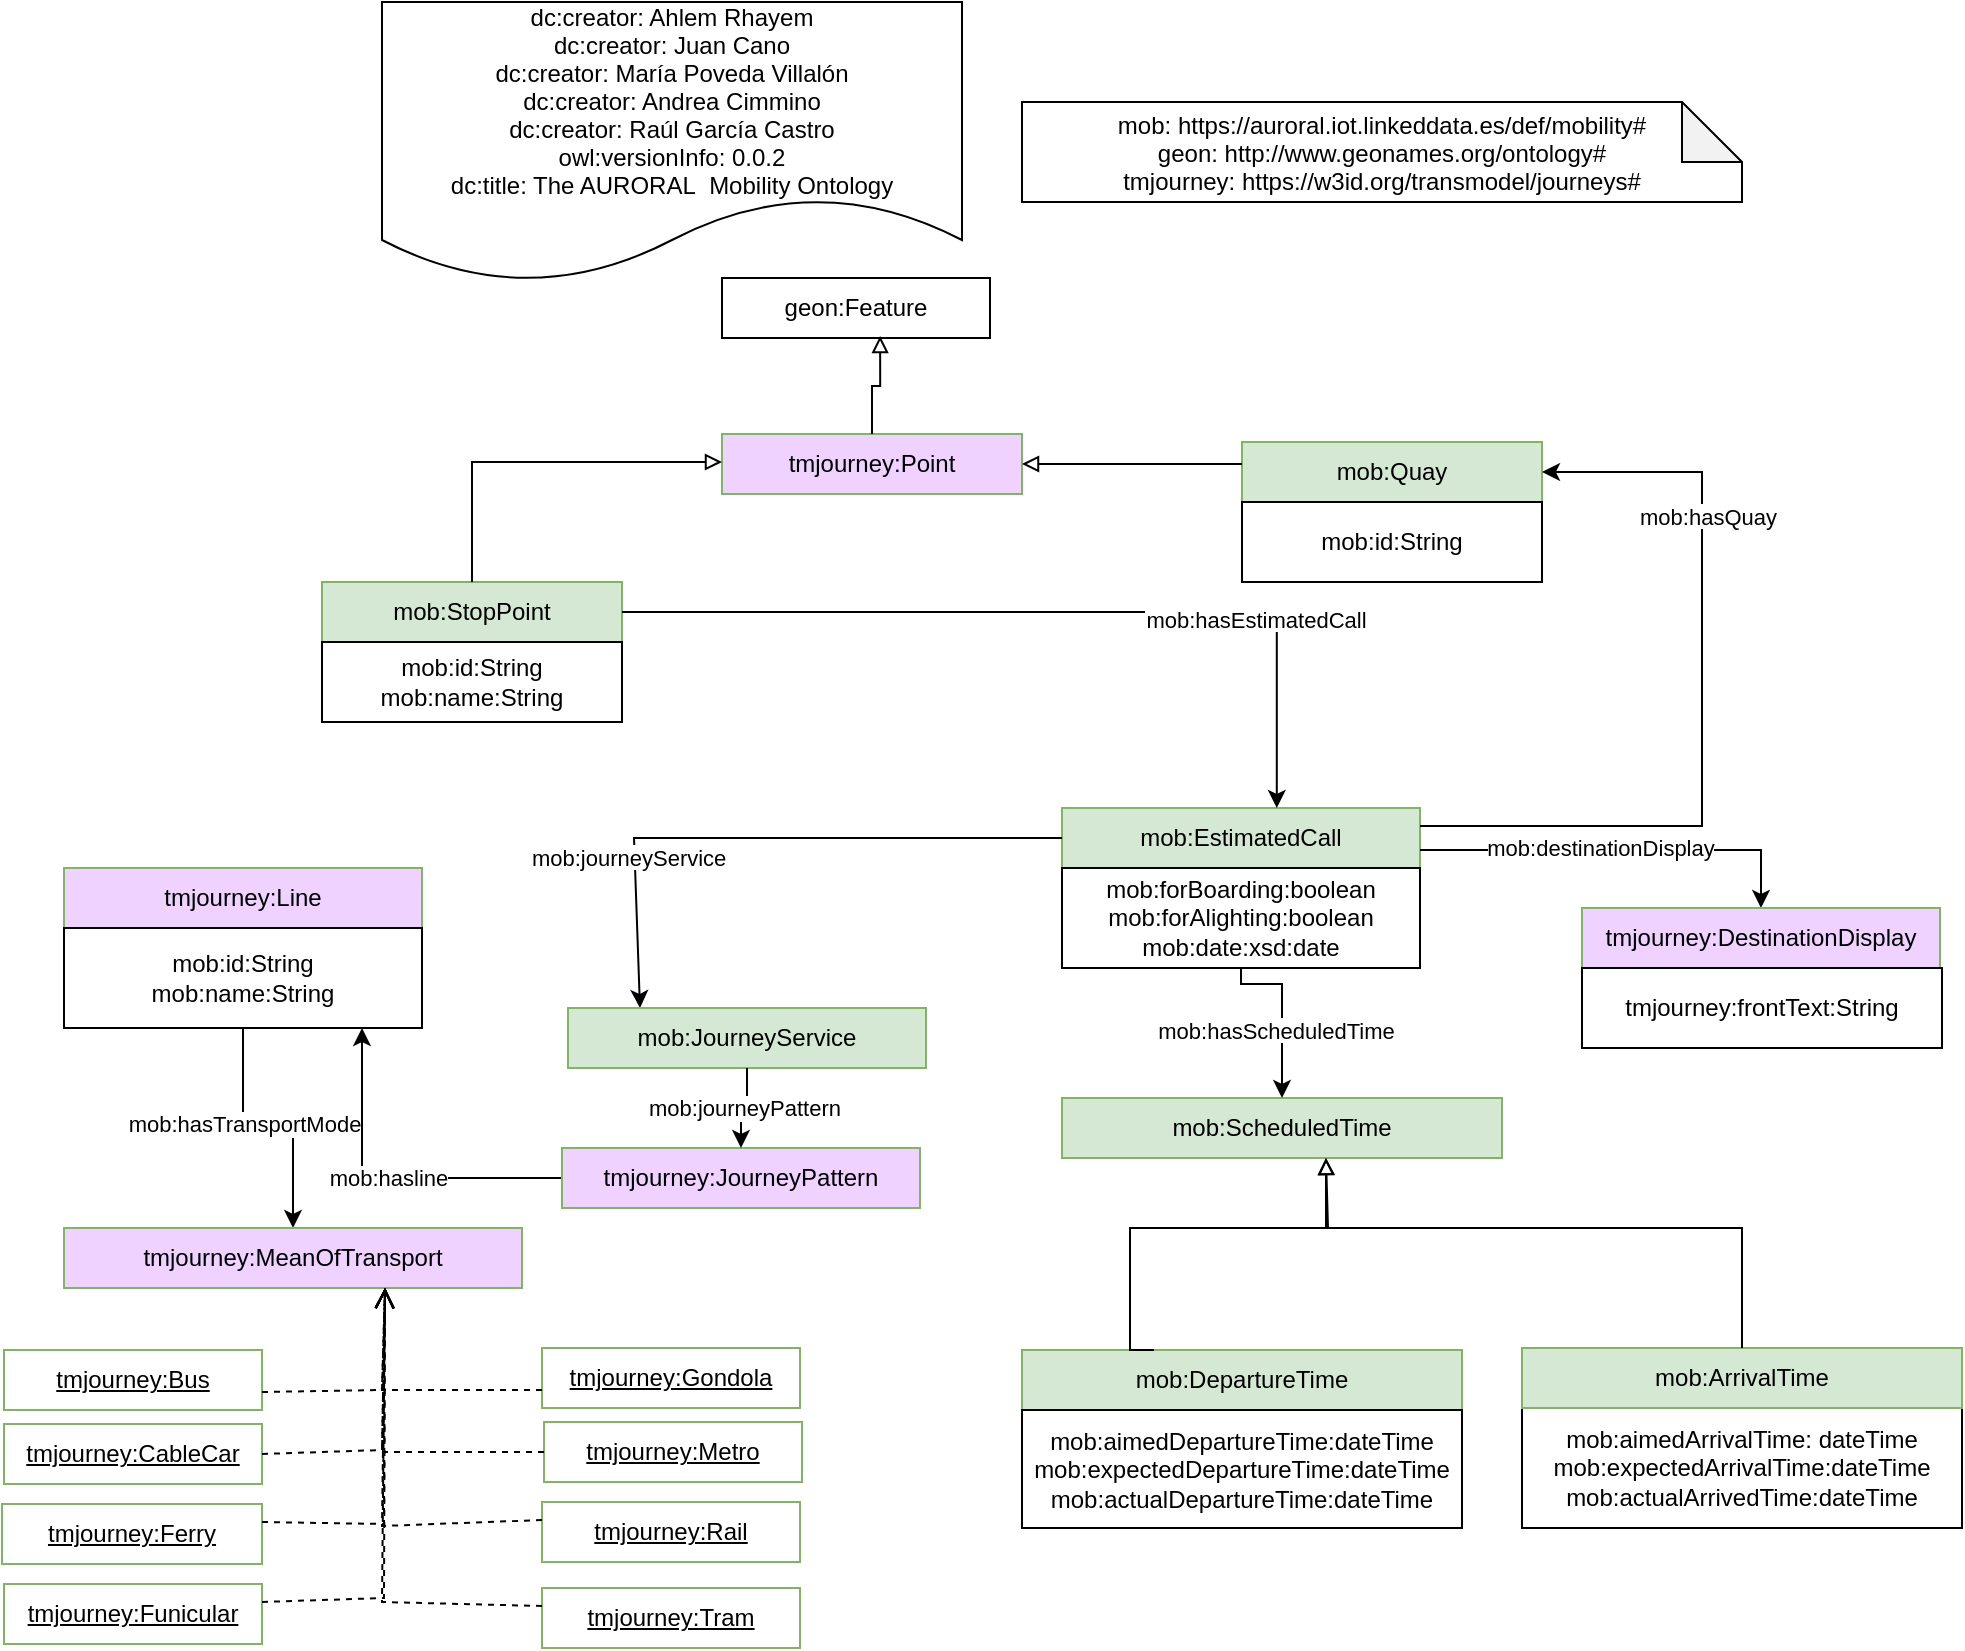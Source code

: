 <mxfile version="13.9.9" type="device"><diagram id="2FBA703fzT1AzEDHi156" name="Page-1"><mxGraphModel dx="1340" dy="1726" grid="1" gridSize="10" guides="1" tooltips="1" connect="1" arrows="1" fold="1" page="1" pageScale="1" pageWidth="850" pageHeight="1100" math="0" shadow="0"><root><mxCell id="0"/><mxCell id="1" parent="0"/><mxCell id="R_YtMdiZFJcGjvR6Em4J-1" value="dc:creator: Ahlem Rhayem&#10;dc:creator: Juan Cano&#10;dc:creator: María Poveda Villalón&#10;dc:creator: Andrea Cimmino&#10;dc:creator: Raúl García Castro&#10;owl:versionInfo: 0.0.2&#10;dc:title: The AURORAL  Mobility Ontology" style="shape=document;boundedLbl=1;" parent="1" vertex="1"><mxGeometry x="190" y="-130" width="290" height="140" as="geometry"/></mxCell><mxCell id="R_YtMdiZFJcGjvR6Em4J-2" value="&#10;mob: https://auroral.iot.linkeddata.es/def/mobility#&#10;geon: http://www.geonames.org/ontology#&#10;tmjourney: https://w3id.org/transmodel/journeys#&#10;" style="shape=note;backgroundOutline=1;darkOpacity=0.05;" parent="1" vertex="1"><mxGeometry x="510" y="-80" width="360" height="50" as="geometry"/></mxCell><mxCell id="R_YtMdiZFJcGjvR6Em4J-18" value="mob:EstimatedCall" style="rounded=0;whiteSpace=wrap;html=1;snapToPoint=1;points=[[0.1,0],[0.2,0],[0.3,0],[0.4,0],[0.5,0],[0.6,0],[0.7,0],[0.8,0],[0.9,0],[0,0.1],[0,0.3],[0,0.5],[0,0.7],[0,0.9],[0.1,1],[0.2,1],[0.3,1],[0.4,1],[0.5,1],[0.6,1],[0.7,1],[0.8,1],[0.9,1],[1,0.1],[1,0.3],[1,0.5],[1,0.7],[1,0.9]];fillColor=#d5e8d4;strokeColor=#82b366;" parent="1" vertex="1"><mxGeometry x="530" y="273.0" width="179" height="30" as="geometry"/></mxCell><mxCell id="R_YtMdiZFJcGjvR6Em4J-19" value="mob:StopPoint" style="rounded=0;whiteSpace=wrap;html=1;fillColor=#d5e8d4;strokeColor=#82b366;" parent="1" vertex="1"><mxGeometry x="160" y="160" width="150" height="30" as="geometry"/></mxCell><mxCell id="fcSz_6_OTniCgQvrrrVf-1" value="mob:id:String&lt;br&gt;mob:name:String" style="rounded=0;whiteSpace=wrap;html=1;snapToPoint=1;points=[[0.1,0],[0.2,0],[0.3,0],[0.4,0],[0.5,0],[0.6,0],[0.7,0],[0.8,0],[0.9,0],[0,0.1],[0,0.3],[0,0.5],[0,0.7],[0,0.9],[0.1,1],[0.2,1],[0.3,1],[0.4,1],[0.5,1],[0.6,1],[0.7,1],[0.8,1],[0.9,1],[1,0.1],[1,0.3],[1,0.5],[1,0.7],[1,0.9]];" parent="1" vertex="1"><mxGeometry x="160" y="190" width="150" height="40" as="geometry"/></mxCell><mxCell id="fcSz_6_OTniCgQvrrrVf-4" value="geon:Feature" style="rounded=0;whiteSpace=wrap;html=1;" parent="1" vertex="1"><mxGeometry x="360" y="8" width="134" height="30" as="geometry"/></mxCell><mxCell id="fcSz_6_OTniCgQvrrrVf-6" value="mob:ScheduledTime" style="rounded=0;whiteSpace=wrap;html=1;snapToPoint=1;points=[[0.1,0],[0.2,0],[0.3,0],[0.4,0],[0.5,0],[0.6,0],[0.7,0],[0.8,0],[0.9,0],[0,0.1],[0,0.3],[0,0.5],[0,0.7],[0,0.9],[0.1,1],[0.2,1],[0.3,1],[0.4,1],[0.5,1],[0.6,1],[0.7,1],[0.8,1],[0.9,1],[1,0.1],[1,0.3],[1,0.5],[1,0.7],[1,0.9]];fillColor=#d5e8d4;strokeColor=#82b366;" parent="1" vertex="1"><mxGeometry x="530" y="418" width="220" height="30" as="geometry"/></mxCell><mxCell id="fcSz_6_OTniCgQvrrrVf-7" value="mob:aimedArrivalTime: dateTime&lt;br&gt;mob:expectedArrivalTime:dateTime&lt;br&gt;mob:actualArrivedTime:dateTime&lt;br&gt;" style="rounded=0;whiteSpace=wrap;html=1;snapToPoint=1;points=[[0.1,0],[0.2,0],[0.3,0],[0.4,0],[0.5,0],[0.6,0],[0.7,0],[0.8,0],[0.9,0],[0,0.1],[0,0.3],[0,0.5],[0,0.7],[0,0.9],[0.1,1],[0.2,1],[0.3,1],[0.4,1],[0.5,1],[0.6,1],[0.7,1],[0.8,1],[0.9,1],[1,0.1],[1,0.3],[1,0.5],[1,0.7],[1,0.9]];" parent="1" vertex="1"><mxGeometry x="760" y="573" width="220" height="60" as="geometry"/></mxCell><mxCell id="fcSz_6_OTniCgQvrrrVf-8" style="edgeStyle=orthogonalEdgeStyle;rounded=0;orthogonalLoop=1;jettySize=auto;html=1;fontSize=11;endArrow=classic;endFill=1;" parent="1" source="R_YtMdiZFJcGjvR6Em4J-18" target="fcSz_6_OTniCgQvrrrVf-6" edge="1"><mxGeometry relative="1" as="geometry"><mxPoint x="788.5" y="323" as="sourcePoint"/><mxPoint x="705.5" y="375.5" as="targetPoint"/><Array as="points"><mxPoint x="620" y="361"/></Array></mxGeometry></mxCell><mxCell id="fcSz_6_OTniCgQvrrrVf-9" value="mob:hasScheduledTime" style="edgeLabel;align=center;verticalAlign=middle;resizable=0;points=[];fontSize=11;" parent="fcSz_6_OTniCgQvrrrVf-8" vertex="1" connectable="0"><mxGeometry x="0.491" y="-3" relative="1" as="geometry"><mxPoint as="offset"/></mxGeometry></mxCell><mxCell id="fcSz_6_OTniCgQvrrrVf-10" value="tmjourney:Line" style="rounded=0;whiteSpace=wrap;html=1;snapToPoint=1;points=[[0.1,0],[0.2,0],[0.3,0],[0.4,0],[0.5,0],[0.6,0],[0.7,0],[0.8,0],[0.9,0],[0,0.1],[0,0.3],[0,0.5],[0,0.7],[0,0.9],[0.1,1],[0.2,1],[0.3,1],[0.4,1],[0.5,1],[0.6,1],[0.7,1],[0.8,1],[0.9,1],[1,0.1],[1,0.3],[1,0.5],[1,0.7],[1,0.9]];fillColor=#EFD2FF;strokeColor=#82b366;" parent="1" vertex="1"><mxGeometry x="31" y="303.0" width="179" height="30" as="geometry"/></mxCell><mxCell id="fcSz_6_OTniCgQvrrrVf-42" value="" style="edgeStyle=orthogonalEdgeStyle;rounded=0;orthogonalLoop=1;jettySize=auto;html=1;" parent="1" source="fcSz_6_OTniCgQvrrrVf-15" target="fcSz_6_OTniCgQvrrrVf-39" edge="1"><mxGeometry relative="1" as="geometry"/></mxCell><mxCell id="fcSz_6_OTniCgQvrrrVf-43" value="mob:hasTransportMode" style="edgeLabel;html=1;align=center;verticalAlign=middle;resizable=0;points=[];" parent="fcSz_6_OTniCgQvrrrVf-42" vertex="1" connectable="0"><mxGeometry x="-0.2" y="2" relative="1" as="geometry"><mxPoint as="offset"/></mxGeometry></mxCell><mxCell id="fcSz_6_OTniCgQvrrrVf-15" value="mob:id:String&lt;br&gt;mob:name:String" style="rounded=0;whiteSpace=wrap;html=1;snapToPoint=1;points=[[0.1,0],[0.2,0],[0.3,0],[0.4,0],[0.5,0],[0.6,0],[0.7,0],[0.8,0],[0.9,0],[0,0.1],[0,0.3],[0,0.5],[0,0.7],[0,0.9],[0.1,1],[0.2,1],[0.3,1],[0.4,1],[0.5,1],[0.6,1],[0.7,1],[0.8,1],[0.9,1],[1,0.1],[1,0.3],[1,0.5],[1,0.7],[1,0.9]];" parent="1" vertex="1"><mxGeometry x="31" y="333" width="179" height="50" as="geometry"/></mxCell><mxCell id="fcSz_6_OTniCgQvrrrVf-22" value="mob:hasline" style="edgeStyle=orthogonalEdgeStyle;rounded=0;orthogonalLoop=1;jettySize=auto;html=1;" parent="1" source="fcSz_6_OTniCgQvrrrVf-16" edge="1"><mxGeometry relative="1" as="geometry"><mxPoint x="180" y="383" as="targetPoint"/><Array as="points"><mxPoint x="180" y="458"/></Array></mxGeometry></mxCell><mxCell id="fcSz_6_OTniCgQvrrrVf-16" value="tmjourney:JourneyPattern" style="rounded=0;whiteSpace=wrap;html=1;snapToPoint=1;points=[[0.1,0],[0.2,0],[0.3,0],[0.4,0],[0.5,0],[0.6,0],[0.7,0],[0.8,0],[0.9,0],[0,0.1],[0,0.3],[0,0.5],[0,0.7],[0,0.9],[0.1,1],[0.2,1],[0.3,1],[0.4,1],[0.5,1],[0.6,1],[0.7,1],[0.8,1],[0.9,1],[1,0.1],[1,0.3],[1,0.5],[1,0.7],[1,0.9]];fillColor=#EFD2FF;strokeColor=#82b366;" parent="1" vertex="1"><mxGeometry x="280" y="443.0" width="179" height="30" as="geometry"/></mxCell><mxCell id="fcSz_6_OTniCgQvrrrVf-19" value="mob:forBoarding:boolean&lt;br&gt;mob:forAlighting:boolean&lt;br&gt;mob:date:xsd:date" style="rounded=0;whiteSpace=wrap;html=1;snapToPoint=1;points=[[0.1,0],[0.2,0],[0.3,0],[0.4,0],[0.5,0],[0.6,0],[0.7,0],[0.8,0],[0.9,0],[0,0.1],[0,0.3],[0,0.5],[0,0.7],[0,0.9],[0.1,1],[0.2,1],[0.3,1],[0.4,1],[0.5,1],[0.6,1],[0.7,1],[0.8,1],[0.9,1],[1,0.1],[1,0.3],[1,0.5],[1,0.7],[1,0.9]];" parent="1" vertex="1"><mxGeometry x="530" y="303" width="179" height="50" as="geometry"/></mxCell><mxCell id="fcSz_6_OTniCgQvrrrVf-20" value="" style="edgeStyle=orthogonalEdgeStyle;rounded=0;orthogonalLoop=1;jettySize=auto;html=1;entryX=0.5;entryY=0;entryDx=0;entryDy=0;exitX=1;exitY=0.7;exitDx=0;exitDy=0;" parent="1" source="R_YtMdiZFJcGjvR6Em4J-18" target="fcSz_6_OTniCgQvrrrVf-36" edge="1"><mxGeometry relative="1" as="geometry"><mxPoint x="-30" y="383" as="sourcePoint"/><mxPoint x="43.4" y="433" as="targetPoint"/><Array as="points"><mxPoint x="880" y="294"/></Array></mxGeometry></mxCell><mxCell id="fcSz_6_OTniCgQvrrrVf-21" value="mob:destinationDisplay" style="edgeLabel;html=1;align=center;verticalAlign=middle;resizable=0;points=[];" parent="fcSz_6_OTniCgQvrrrVf-20" vertex="1" connectable="0"><mxGeometry x="-0.096" y="1" relative="1" as="geometry"><mxPoint as="offset"/></mxGeometry></mxCell><mxCell id="fcSz_6_OTniCgQvrrrVf-23" value="tmjourney:Point" style="rounded=0;whiteSpace=wrap;html=1;fillColor=#EFD2FF;strokeColor=#82b366;" parent="1" vertex="1"><mxGeometry x="360" y="86" width="150" height="30" as="geometry"/></mxCell><mxCell id="fcSz_6_OTniCgQvrrrVf-24" value="mob:Quay" style="rounded=0;whiteSpace=wrap;html=1;fillColor=#d5e8d4;strokeColor=#82b366;" parent="1" vertex="1"><mxGeometry x="620" y="90" width="150" height="30" as="geometry"/></mxCell><mxCell id="fcSz_6_OTniCgQvrrrVf-25" style="edgeStyle=orthogonalEdgeStyle;rounded=0;orthogonalLoop=1;jettySize=auto;html=1;fontSize=11;endArrow=block;endFill=0;" parent="1" source="R_YtMdiZFJcGjvR6Em4J-19" target="fcSz_6_OTniCgQvrrrVf-23" edge="1"><mxGeometry relative="1" as="geometry"><mxPoint x="250" y="60" as="targetPoint"/><mxPoint x="425" y="145" as="sourcePoint"/><Array as="points"><mxPoint x="411" y="100"/><mxPoint x="411" y="100"/></Array></mxGeometry></mxCell><mxCell id="fcSz_6_OTniCgQvrrrVf-26" style="edgeStyle=orthogonalEdgeStyle;rounded=0;orthogonalLoop=1;jettySize=auto;html=1;fontSize=11;endArrow=block;endFill=0;" parent="1" source="fcSz_6_OTniCgQvrrrVf-24" target="fcSz_6_OTniCgQvrrrVf-23" edge="1"><mxGeometry relative="1" as="geometry"><mxPoint x="370" y="55" as="targetPoint"/><mxPoint x="421" y="240" as="sourcePoint"/><Array as="points"><mxPoint x="570" y="101"/><mxPoint x="570" y="101"/></Array></mxGeometry></mxCell><mxCell id="fcSz_6_OTniCgQvrrrVf-28" style="edgeStyle=orthogonalEdgeStyle;rounded=0;orthogonalLoop=1;jettySize=auto;html=1;fontSize=11;endArrow=block;endFill=0;entryX=0.59;entryY=0.967;entryDx=0;entryDy=0;entryPerimeter=0;" parent="1" source="fcSz_6_OTniCgQvrrrVf-23" target="fcSz_6_OTniCgQvrrrVf-4" edge="1"><mxGeometry relative="1" as="geometry"><mxPoint x="520" y="60" as="targetPoint"/><mxPoint x="590" y="130" as="sourcePoint"/><Array as="points"/></mxGeometry></mxCell><mxCell id="fcSz_6_OTniCgQvrrrVf-29" style="edgeStyle=orthogonalEdgeStyle;rounded=0;orthogonalLoop=1;jettySize=auto;html=1;fontSize=11;endArrow=classic;endFill=1;entryX=0.6;entryY=0;entryDx=0;entryDy=0;" parent="1" source="R_YtMdiZFJcGjvR6Em4J-19" target="R_YtMdiZFJcGjvR6Em4J-18" edge="1"><mxGeometry relative="1" as="geometry"><mxPoint x="630" y="203" as="sourcePoint"/><mxPoint x="650" y="318" as="targetPoint"/><Array as="points"><mxPoint x="637" y="175"/></Array></mxGeometry></mxCell><mxCell id="fcSz_6_OTniCgQvrrrVf-30" value="mob:hasEstimatedCall" style="edgeLabel;align=center;verticalAlign=middle;resizable=0;points=[];fontSize=11;" parent="fcSz_6_OTniCgQvrrrVf-29" vertex="1" connectable="0"><mxGeometry x="0.491" y="-3" relative="1" as="geometry"><mxPoint as="offset"/></mxGeometry></mxCell><mxCell id="fcSz_6_OTniCgQvrrrVf-31" style="edgeStyle=orthogonalEdgeStyle;rounded=0;orthogonalLoop=1;jettySize=auto;html=1;fontSize=11;endArrow=classic;endFill=1;entryX=1;entryY=0.5;entryDx=0;entryDy=0;exitX=1;exitY=0.3;exitDx=0;exitDy=0;" parent="1" source="R_YtMdiZFJcGjvR6Em4J-18" target="fcSz_6_OTniCgQvrrrVf-24" edge="1"><mxGeometry relative="1" as="geometry"><mxPoint x="490" y="255" as="sourcePoint"/><mxPoint x="647.4" y="340" as="targetPoint"/><Array as="points"><mxPoint x="850" y="282"/><mxPoint x="850" y="105"/></Array></mxGeometry></mxCell><mxCell id="fcSz_6_OTniCgQvrrrVf-32" value="mob:hasQuay" style="edgeLabel;align=center;verticalAlign=middle;resizable=0;points=[];fontSize=11;" parent="fcSz_6_OTniCgQvrrrVf-31" vertex="1" connectable="0"><mxGeometry x="0.491" y="-3" relative="1" as="geometry"><mxPoint as="offset"/></mxGeometry></mxCell><mxCell id="fcSz_6_OTniCgQvrrrVf-33" style="edgeStyle=orthogonalEdgeStyle;rounded=0;orthogonalLoop=1;jettySize=auto;html=1;fontSize=11;endArrow=classic;endFill=1;exitX=0;exitY=0.5;exitDx=0;exitDy=0;" parent="1" source="R_YtMdiZFJcGjvR6Em4J-18" target="fcSz_6_OTniCgQvrrrVf-35" edge="1"><mxGeometry relative="1" as="geometry"><mxPoint x="352.6" y="333" as="sourcePoint"/><mxPoint x="316" y="373" as="targetPoint"/><Array as="points"><mxPoint x="316" y="288"/></Array></mxGeometry></mxCell><mxCell id="fcSz_6_OTniCgQvrrrVf-34" value="mob:journeyService" style="edgeLabel;align=center;verticalAlign=middle;resizable=0;points=[];fontSize=11;" parent="fcSz_6_OTniCgQvrrrVf-33" vertex="1" connectable="0"><mxGeometry x="0.491" y="-3" relative="1" as="geometry"><mxPoint as="offset"/></mxGeometry></mxCell><mxCell id="fcSz_6_OTniCgQvrrrVf-35" value="mob:JourneyService" style="rounded=0;whiteSpace=wrap;html=1;snapToPoint=1;points=[[0.1,0],[0.2,0],[0.3,0],[0.4,0],[0.5,0],[0.6,0],[0.7,0],[0.8,0],[0.9,0],[0,0.1],[0,0.3],[0,0.5],[0,0.7],[0,0.9],[0.1,1],[0.2,1],[0.3,1],[0.4,1],[0.5,1],[0.6,1],[0.7,1],[0.8,1],[0.9,1],[1,0.1],[1,0.3],[1,0.5],[1,0.7],[1,0.9]];fillColor=#d5e8d4;strokeColor=#82b366;" parent="1" vertex="1"><mxGeometry x="283" y="373.0" width="179" height="30" as="geometry"/></mxCell><mxCell id="fcSz_6_OTniCgQvrrrVf-36" value="tmjourney:DestinationDisplay" style="rounded=0;whiteSpace=wrap;html=1;snapToPoint=1;points=[[0.1,0],[0.2,0],[0.3,0],[0.4,0],[0.5,0],[0.6,0],[0.7,0],[0.8,0],[0.9,0],[0,0.1],[0,0.3],[0,0.5],[0,0.7],[0,0.9],[0.1,1],[0.2,1],[0.3,1],[0.4,1],[0.5,1],[0.6,1],[0.7,1],[0.8,1],[0.9,1],[1,0.1],[1,0.3],[1,0.5],[1,0.7],[1,0.9]];fillColor=#EFD2FF;strokeColor=#82b366;" parent="1" vertex="1"><mxGeometry x="790" y="323.0" width="179" height="30" as="geometry"/></mxCell><mxCell id="fcSz_6_OTniCgQvrrrVf-37" value="tmjourney:frontText:String" style="rounded=0;whiteSpace=wrap;html=1;snapToPoint=1;points=[[0.1,0],[0.2,0],[0.3,0],[0.4,0],[0.5,0],[0.6,0],[0.7,0],[0.8,0],[0.9,0],[0,0.1],[0,0.3],[0,0.5],[0,0.7],[0,0.9],[0.1,1],[0.2,1],[0.3,1],[0.4,1],[0.5,1],[0.6,1],[0.7,1],[0.8,1],[0.9,1],[1,0.1],[1,0.3],[1,0.5],[1,0.7],[1,0.9]];" parent="1" vertex="1"><mxGeometry x="790" y="353" width="180" height="40" as="geometry"/></mxCell><mxCell id="fcSz_6_OTniCgQvrrrVf-38" value="mob:journeyPattern" style="edgeStyle=orthogonalEdgeStyle;rounded=0;orthogonalLoop=1;jettySize=auto;html=1;exitX=0.5;exitY=1;exitDx=0;exitDy=0;" parent="1" source="fcSz_6_OTniCgQvrrrVf-35" target="fcSz_6_OTniCgQvrrrVf-16" edge="1"><mxGeometry relative="1" as="geometry"><mxPoint x="290" y="468" as="sourcePoint"/><mxPoint x="190" y="393" as="targetPoint"/><Array as="points"/></mxGeometry></mxCell><mxCell id="fcSz_6_OTniCgQvrrrVf-39" value="tmjourney:MeanOfTransport" style="rounded=0;whiteSpace=wrap;html=1;snapToPoint=1;points=[[0.1,0],[0.2,0],[0.3,0],[0.4,0],[0.5,0],[0.6,0],[0.7,0],[0.8,0],[0.9,0],[0,0.1],[0,0.3],[0,0.5],[0,0.7],[0,0.9],[0.1,1],[0.2,1],[0.3,1],[0.4,1],[0.5,1],[0.6,1],[0.7,1],[0.8,1],[0.9,1],[1,0.1],[1,0.3],[1,0.5],[1,0.7],[1,0.9]];fillColor=#EFD2FF;strokeColor=#82b366;" parent="1" vertex="1"><mxGeometry x="31" y="483" width="229" height="30" as="geometry"/></mxCell><mxCell id="fcSz_6_OTniCgQvrrrVf-40" value="mob:id:String" style="rounded=0;whiteSpace=wrap;html=1;snapToPoint=1;points=[[0.1,0],[0.2,0],[0.3,0],[0.4,0],[0.5,0],[0.6,0],[0.7,0],[0.8,0],[0.9,0],[0,0.1],[0,0.3],[0,0.5],[0,0.7],[0,0.9],[0.1,1],[0.2,1],[0.3,1],[0.4,1],[0.5,1],[0.6,1],[0.7,1],[0.8,1],[0.9,1],[1,0.1],[1,0.3],[1,0.5],[1,0.7],[1,0.9]];" parent="1" vertex="1"><mxGeometry x="620" y="120" width="150" height="40" as="geometry"/></mxCell><mxCell id="xMN9a1amkkjocRfLm9ea-1" value="mob:ArrivalTime" style="rounded=0;whiteSpace=wrap;html=1;snapToPoint=1;points=[[0.1,0],[0.2,0],[0.3,0],[0.4,0],[0.5,0],[0.6,0],[0.7,0],[0.8,0],[0.9,0],[0,0.1],[0,0.3],[0,0.5],[0,0.7],[0,0.9],[0.1,1],[0.2,1],[0.3,1],[0.4,1],[0.5,1],[0.6,1],[0.7,1],[0.8,1],[0.9,1],[1,0.1],[1,0.3],[1,0.5],[1,0.7],[1,0.9]];fillColor=#d5e8d4;strokeColor=#82b366;" parent="1" vertex="1"><mxGeometry x="760" y="543" width="220" height="30" as="geometry"/></mxCell><mxCell id="xMN9a1amkkjocRfLm9ea-2" value="mob:DepartureTime" style="rounded=0;whiteSpace=wrap;html=1;snapToPoint=1;points=[[0.1,0],[0.2,0],[0.3,0],[0.4,0],[0.5,0],[0.6,0],[0.7,0],[0.8,0],[0.9,0],[0,0.1],[0,0.3],[0,0.5],[0,0.7],[0,0.9],[0.1,1],[0.2,1],[0.3,1],[0.4,1],[0.5,1],[0.6,1],[0.7,1],[0.8,1],[0.9,1],[1,0.1],[1,0.3],[1,0.5],[1,0.7],[1,0.9]];fillColor=#d5e8d4;strokeColor=#82b366;" parent="1" vertex="1"><mxGeometry x="510" y="544" width="220" height="30" as="geometry"/></mxCell><mxCell id="xMN9a1amkkjocRfLm9ea-3" style="edgeStyle=orthogonalEdgeStyle;rounded=0;orthogonalLoop=1;jettySize=auto;html=1;fontSize=11;endArrow=block;endFill=0;exitX=0.5;exitY=0;exitDx=0;exitDy=0;" parent="1" source="xMN9a1amkkjocRfLm9ea-1" target="fcSz_6_OTniCgQvrrrVf-6" edge="1"><mxGeometry relative="1" as="geometry"><mxPoint x="740" y="473" as="targetPoint"/><mxPoint x="850" y="473" as="sourcePoint"/><Array as="points"><mxPoint x="870" y="483"/><mxPoint x="663" y="483"/></Array></mxGeometry></mxCell><mxCell id="xMN9a1amkkjocRfLm9ea-5" style="edgeStyle=orthogonalEdgeStyle;rounded=0;orthogonalLoop=1;jettySize=auto;html=1;fontSize=11;endArrow=block;endFill=0;entryX=0.6;entryY=1;entryDx=0;entryDy=0;exitX=0.3;exitY=0;exitDx=0;exitDy=0;" parent="1" target="fcSz_6_OTniCgQvrrrVf-6" edge="1" source="xMN9a1amkkjocRfLm9ea-2"><mxGeometry relative="1" as="geometry"><mxPoint x="463.04" y="443.0" as="targetPoint"/><mxPoint x="564" y="543" as="sourcePoint"/><Array as="points"><mxPoint x="564" y="544"/><mxPoint x="564" y="483"/><mxPoint x="662" y="483"/></Array></mxGeometry></mxCell><mxCell id="xMN9a1amkkjocRfLm9ea-6" value="mob:aimedDepartureTime:dateTime&lt;br&gt;mob:expectedDepartureTime:dateTime&lt;br&gt;mob:actualDepartureTime:dateTime" style="rounded=0;whiteSpace=wrap;html=1;snapToPoint=1;points=[[0.1,0],[0.2,0],[0.3,0],[0.4,0],[0.5,0],[0.6,0],[0.7,0],[0.8,0],[0.9,0],[0,0.1],[0,0.3],[0,0.5],[0,0.7],[0,0.9],[0.1,1],[0.2,1],[0.3,1],[0.4,1],[0.5,1],[0.6,1],[0.7,1],[0.8,1],[0.9,1],[1,0.1],[1,0.3],[1,0.5],[1,0.7],[1,0.9]];" parent="1" vertex="1"><mxGeometry x="510" y="574" width="220" height="59" as="geometry"/></mxCell><mxCell id="JS3Xg5dDGrHYl1Uu5zOT-1" value="&lt;u&gt;tmjourney:Bus&lt;/u&gt;" style="rounded=0;whiteSpace=wrap;html=1;snapToPoint=1;points=[[0.1,0],[0.2,0],[0.3,0],[0.4,0],[0.5,0],[0.6,0],[0.7,0],[0.8,0],[0.9,0],[0,0.1],[0,0.3],[0,0.5],[0,0.7],[0,0.9],[0.1,1],[0.2,1],[0.3,1],[0.4,1],[0.5,1],[0.6,1],[0.7,1],[0.8,1],[0.9,1],[1,0.1],[1,0.3],[1,0.5],[1,0.7],[1,0.9]];fillColor=#FFFFFF;strokeColor=#82b366;" vertex="1" parent="1"><mxGeometry x="1" y="544" width="129" height="30" as="geometry"/></mxCell><mxCell id="JS3Xg5dDGrHYl1Uu5zOT-2" value="&lt;u&gt;tmjourney:CableCar&lt;/u&gt;" style="rounded=0;whiteSpace=wrap;html=1;snapToPoint=1;points=[[0.1,0],[0.2,0],[0.3,0],[0.4,0],[0.5,0],[0.6,0],[0.7,0],[0.8,0],[0.9,0],[0,0.1],[0,0.3],[0,0.5],[0,0.7],[0,0.9],[0.1,1],[0.2,1],[0.3,1],[0.4,1],[0.5,1],[0.6,1],[0.7,1],[0.8,1],[0.9,1],[1,0.1],[1,0.3],[1,0.5],[1,0.7],[1,0.9]];fillColor=#FFFFFF;strokeColor=#82b366;" vertex="1" parent="1"><mxGeometry x="1" y="581" width="129" height="30" as="geometry"/></mxCell><mxCell id="JS3Xg5dDGrHYl1Uu5zOT-3" value="&lt;u&gt;tmjourney:Ferry&lt;/u&gt;" style="rounded=0;whiteSpace=wrap;html=1;snapToPoint=1;points=[[0.1,0],[0.2,0],[0.3,0],[0.4,0],[0.5,0],[0.6,0],[0.7,0],[0.8,0],[0.9,0],[0,0.1],[0,0.3],[0,0.5],[0,0.7],[0,0.9],[0.1,1],[0.2,1],[0.3,1],[0.4,1],[0.5,1],[0.6,1],[0.7,1],[0.8,1],[0.9,1],[1,0.1],[1,0.3],[1,0.5],[1,0.7],[1,0.9]];fillColor=#FFFFFF;strokeColor=#82b366;" vertex="1" parent="1"><mxGeometry y="621" width="130" height="30" as="geometry"/></mxCell><mxCell id="JS3Xg5dDGrHYl1Uu5zOT-4" value="&lt;u&gt;tmjourney:Funicular&lt;/u&gt;" style="rounded=0;whiteSpace=wrap;html=1;snapToPoint=1;points=[[0.1,0],[0.2,0],[0.3,0],[0.4,0],[0.5,0],[0.6,0],[0.7,0],[0.8,0],[0.9,0],[0,0.1],[0,0.3],[0,0.5],[0,0.7],[0,0.9],[0.1,1],[0.2,1],[0.3,1],[0.4,1],[0.5,1],[0.6,1],[0.7,1],[0.8,1],[0.9,1],[1,0.1],[1,0.3],[1,0.5],[1,0.7],[1,0.9]];fillColor=#FFFFFF;strokeColor=#82b366;" vertex="1" parent="1"><mxGeometry x="1" y="661" width="129" height="30" as="geometry"/></mxCell><mxCell id="JS3Xg5dDGrHYl1Uu5zOT-5" value="&lt;u&gt;tmjourney:Gondola&lt;/u&gt;" style="rounded=0;whiteSpace=wrap;html=1;snapToPoint=1;points=[[0.1,0],[0.2,0],[0.3,0],[0.4,0],[0.5,0],[0.6,0],[0.7,0],[0.8,0],[0.9,0],[0,0.1],[0,0.3],[0,0.5],[0,0.7],[0,0.9],[0.1,1],[0.2,1],[0.3,1],[0.4,1],[0.5,1],[0.6,1],[0.7,1],[0.8,1],[0.9,1],[1,0.1],[1,0.3],[1,0.5],[1,0.7],[1,0.9]];fillColor=#FFFFFF;strokeColor=#82b366;" vertex="1" parent="1"><mxGeometry x="270" y="543" width="129" height="30" as="geometry"/></mxCell><mxCell id="JS3Xg5dDGrHYl1Uu5zOT-7" value="&lt;u&gt;tmjourney:Metro&lt;/u&gt;" style="rounded=0;whiteSpace=wrap;html=1;snapToPoint=1;points=[[0.1,0],[0.2,0],[0.3,0],[0.4,0],[0.5,0],[0.6,0],[0.7,0],[0.8,0],[0.9,0],[0,0.1],[0,0.3],[0,0.5],[0,0.7],[0,0.9],[0.1,1],[0.2,1],[0.3,1],[0.4,1],[0.5,1],[0.6,1],[0.7,1],[0.8,1],[0.9,1],[1,0.1],[1,0.3],[1,0.5],[1,0.7],[1,0.9]];fillColor=#FFFFFF;strokeColor=#82b366;" vertex="1" parent="1"><mxGeometry x="271" y="580" width="129" height="30" as="geometry"/></mxCell><mxCell id="JS3Xg5dDGrHYl1Uu5zOT-8" value="&lt;u&gt;tmjourney:Rail&lt;/u&gt;" style="rounded=0;whiteSpace=wrap;html=1;snapToPoint=1;points=[[0.1,0],[0.2,0],[0.3,0],[0.4,0],[0.5,0],[0.6,0],[0.7,0],[0.8,0],[0.9,0],[0,0.1],[0,0.3],[0,0.5],[0,0.7],[0,0.9],[0.1,1],[0.2,1],[0.3,1],[0.4,1],[0.5,1],[0.6,1],[0.7,1],[0.8,1],[0.9,1],[1,0.1],[1,0.3],[1,0.5],[1,0.7],[1,0.9]];fillColor=#FFFFFF;strokeColor=#82b366;" vertex="1" parent="1"><mxGeometry x="270" y="620" width="129" height="30" as="geometry"/></mxCell><mxCell id="JS3Xg5dDGrHYl1Uu5zOT-9" value="&lt;u&gt;tmjourney:Tram&lt;/u&gt;" style="rounded=0;whiteSpace=wrap;html=1;snapToPoint=1;points=[[0.1,0],[0.2,0],[0.3,0],[0.4,0],[0.5,0],[0.6,0],[0.7,0],[0.8,0],[0.9,0],[0,0.1],[0,0.3],[0,0.5],[0,0.7],[0,0.9],[0.1,1],[0.2,1],[0.3,1],[0.4,1],[0.5,1],[0.6,1],[0.7,1],[0.8,1],[0.9,1],[1,0.1],[1,0.3],[1,0.5],[1,0.7],[1,0.9]];fillColor=#FFFFFF;strokeColor=#82b366;" vertex="1" parent="1"><mxGeometry x="270" y="663" width="129" height="30" as="geometry"/></mxCell><mxCell id="JS3Xg5dDGrHYl1Uu5zOT-18" value="" style="endArrow=open;html=1;fontColor=#000099;endFill=0;dashed=1;endSize=8;exitX=0;exitY=0.7;exitDx=0;exitDy=0;edgeStyle=orthogonalEdgeStyle;arcSize=0;" edge="1" parent="1" source="JS3Xg5dDGrHYl1Uu5zOT-5" target="fcSz_6_OTniCgQvrrrVf-39"><mxGeometry width="50" height="50" relative="1" as="geometry"><mxPoint x="227.2" y="540" as="sourcePoint"/><mxPoint x="190.0" y="506.5" as="targetPoint"/><Array as="points"><mxPoint x="190" y="564"/></Array></mxGeometry></mxCell><mxCell id="JS3Xg5dDGrHYl1Uu5zOT-20" value="" style="endArrow=open;html=1;fontColor=#000099;endFill=0;dashed=1;endSize=8;edgeStyle=orthogonalEdgeStyle;arcSize=0;" edge="1" parent="1" source="JS3Xg5dDGrHYl1Uu5zOT-9" target="fcSz_6_OTniCgQvrrrVf-39"><mxGeometry width="50" height="50" relative="1" as="geometry"><mxPoint x="270" y="672" as="sourcePoint"/><mxPoint x="191" y="621" as="targetPoint"/><Array as="points"><mxPoint x="190" y="670"/></Array></mxGeometry></mxCell><mxCell id="JS3Xg5dDGrHYl1Uu5zOT-21" value="" style="endArrow=open;html=1;fontColor=#000099;endFill=0;dashed=1;endSize=8;edgeStyle=orthogonalEdgeStyle;arcSize=0;" edge="1" parent="1" source="JS3Xg5dDGrHYl1Uu5zOT-8" target="fcSz_6_OTniCgQvrrrVf-39"><mxGeometry width="50" height="50" relative="1" as="geometry"><mxPoint x="270" y="632" as="sourcePoint"/><mxPoint x="191" y="581" as="targetPoint"/><Array as="points"><mxPoint x="190" y="632"/></Array></mxGeometry></mxCell><mxCell id="JS3Xg5dDGrHYl1Uu5zOT-22" value="" style="endArrow=open;html=1;fontColor=#000099;endFill=0;dashed=1;endSize=8;edgeStyle=orthogonalEdgeStyle;arcSize=0;" edge="1" parent="1" source="JS3Xg5dDGrHYl1Uu5zOT-7" target="fcSz_6_OTniCgQvrrrVf-39"><mxGeometry width="50" height="50" relative="1" as="geometry"><mxPoint x="270" y="595" as="sourcePoint"/><mxPoint x="191" y="544" as="targetPoint"/><Array as="points"><mxPoint x="190" y="595"/></Array></mxGeometry></mxCell><mxCell id="JS3Xg5dDGrHYl1Uu5zOT-23" value="" style="endArrow=open;html=1;fontColor=#000099;endFill=0;dashed=1;endSize=8;edgeStyle=orthogonalEdgeStyle;arcSize=0;" edge="1" parent="1" source="JS3Xg5dDGrHYl1Uu5zOT-1" target="fcSz_6_OTniCgQvrrrVf-39"><mxGeometry width="50" height="50" relative="1" as="geometry"><mxPoint x="270" y="564" as="sourcePoint"/><mxPoint x="191" y="513" as="targetPoint"/><Array as="points"><mxPoint x="190" y="564"/></Array></mxGeometry></mxCell><mxCell id="JS3Xg5dDGrHYl1Uu5zOT-24" value="" style="endArrow=open;html=1;fontColor=#000099;endFill=0;dashed=1;endSize=8;edgeStyle=orthogonalEdgeStyle;arcSize=0;" edge="1" parent="1" source="JS3Xg5dDGrHYl1Uu5zOT-2" target="fcSz_6_OTniCgQvrrrVf-39"><mxGeometry width="50" height="50" relative="1" as="geometry"><mxPoint x="130" y="595" as="sourcePoint"/><mxPoint x="191" y="543" as="targetPoint"/><Array as="points"><mxPoint x="190" y="594"/></Array></mxGeometry></mxCell><mxCell id="JS3Xg5dDGrHYl1Uu5zOT-25" value="" style="endArrow=open;html=1;fontColor=#000099;endFill=0;dashed=1;endSize=8;edgeStyle=orthogonalEdgeStyle;arcSize=0;" edge="1" parent="1" source="JS3Xg5dDGrHYl1Uu5zOT-3" target="fcSz_6_OTniCgQvrrrVf-39"><mxGeometry width="50" height="50" relative="1" as="geometry"><mxPoint x="130" y="633" as="sourcePoint"/><mxPoint x="191" y="550" as="targetPoint"/><Array as="points"><mxPoint x="191" y="631"/></Array></mxGeometry></mxCell><mxCell id="JS3Xg5dDGrHYl1Uu5zOT-26" value="" style="endArrow=open;html=1;fontColor=#000099;endFill=0;dashed=1;endSize=8;edgeStyle=orthogonalEdgeStyle;arcSize=0;" edge="1" parent="1" source="JS3Xg5dDGrHYl1Uu5zOT-4" target="fcSz_6_OTniCgQvrrrVf-39"><mxGeometry width="50" height="50" relative="1" as="geometry"><mxPoint x="130" y="667" as="sourcePoint"/><mxPoint x="191" y="550" as="targetPoint"/><Array as="points"><mxPoint x="191" y="668"/></Array></mxGeometry></mxCell></root></mxGraphModel></diagram></mxfile>